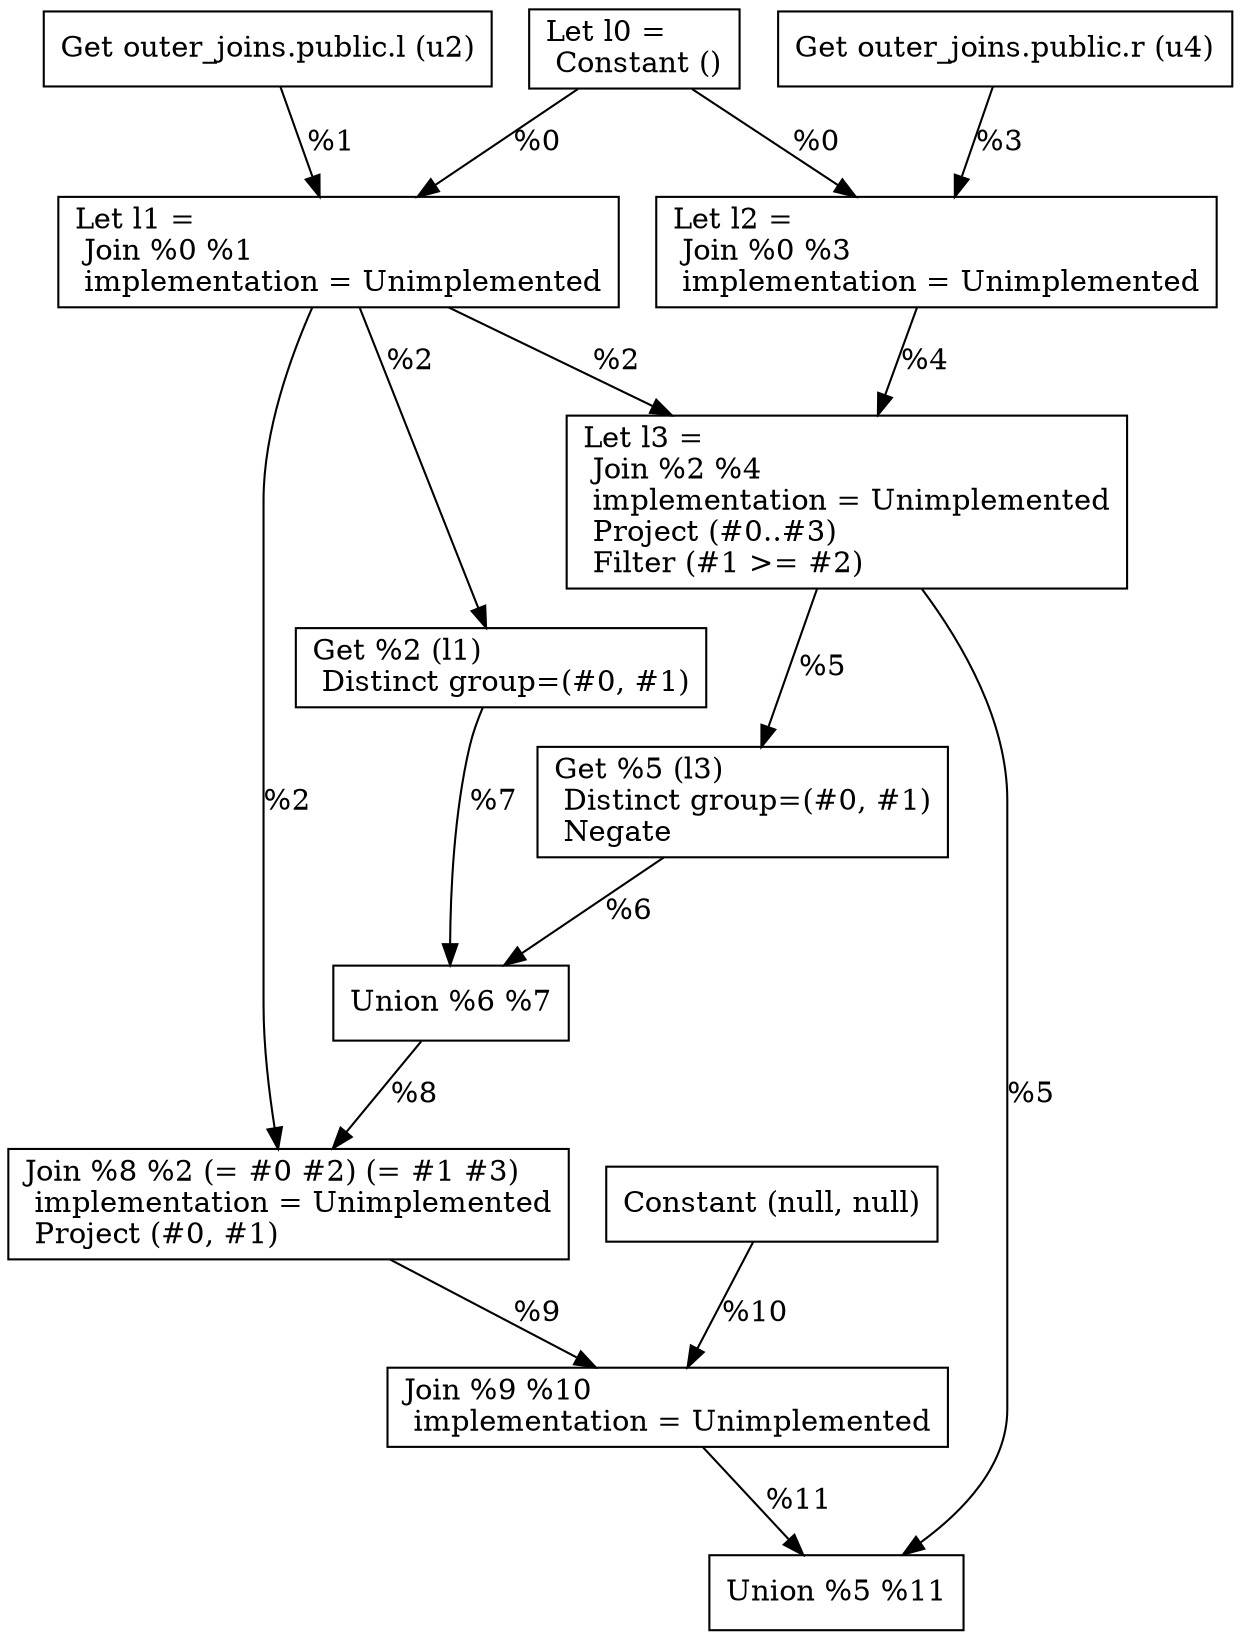 digraph G {
    node0 [shape = record, label="Let l0 =\l Constant ()\l"]
    node1 [shape = record, label=" Get outer_joins.public.l (u2)\l"]
    node2 [shape = record, label="Let l1 =\l Join %0 %1\l  implementation = Unimplemented\l"]
    node3 [shape = record, label=" Get outer_joins.public.r (u4)\l"]
    node4 [shape = record, label="Let l2 =\l Join %0 %3\l  implementation = Unimplemented\l"]
    node5 [shape = record, label="Let l3 =\l Join %2 %4\l  implementation = Unimplemented\l Project (#0..#3)\l Filter (#1 \>= #2)\l"]
    node6 [shape = record, label=" Get %5 (l3)\l Distinct group=(#0, #1)\l Negate\l"]
    node7 [shape = record, label=" Get %2 (l1)\l Distinct group=(#0, #1)\l"]
    node8 [shape = record, label=" Union %6 %7\l"]
    node9 [shape = record, label=" Join %8 %2 (= #0 #2) (= #1 #3)\l  implementation = Unimplemented\l Project (#0, #1)\l"]
    node10 [shape = record, label=" Constant (null, null)\l"]
    node11 [shape = record, label=" Join %9 %10\l  implementation = Unimplemented\l"]
    node12 [shape = record, label=" Union %5 %11\l"]
    node5 -> node6 [label = "%5\l"]
    node5 -> node12 [label = "%5\l"]
    node0 -> node2 [label = "%0\l"]
    node2 -> node9 [label = "%2\l"]
    node1 -> node2 [label = "%1\l"]
    node2 -> node7 [label = "%2\l"]
    node4 -> node5 [label = "%4\l"]
    node0 -> node4 [label = "%0\l"]
    node6 -> node8 [label = "%6\l"]
    node8 -> node9 [label = "%8\l"]
    node9 -> node11 [label = "%9\l"]
    node11 -> node12 [label = "%11\l"]
    node10 -> node11 [label = "%10\l"]
    node7 -> node8 [label = "%7\l"]
    node2 -> node5 [label = "%2\l"]
    node3 -> node4 [label = "%3\l"]
}
